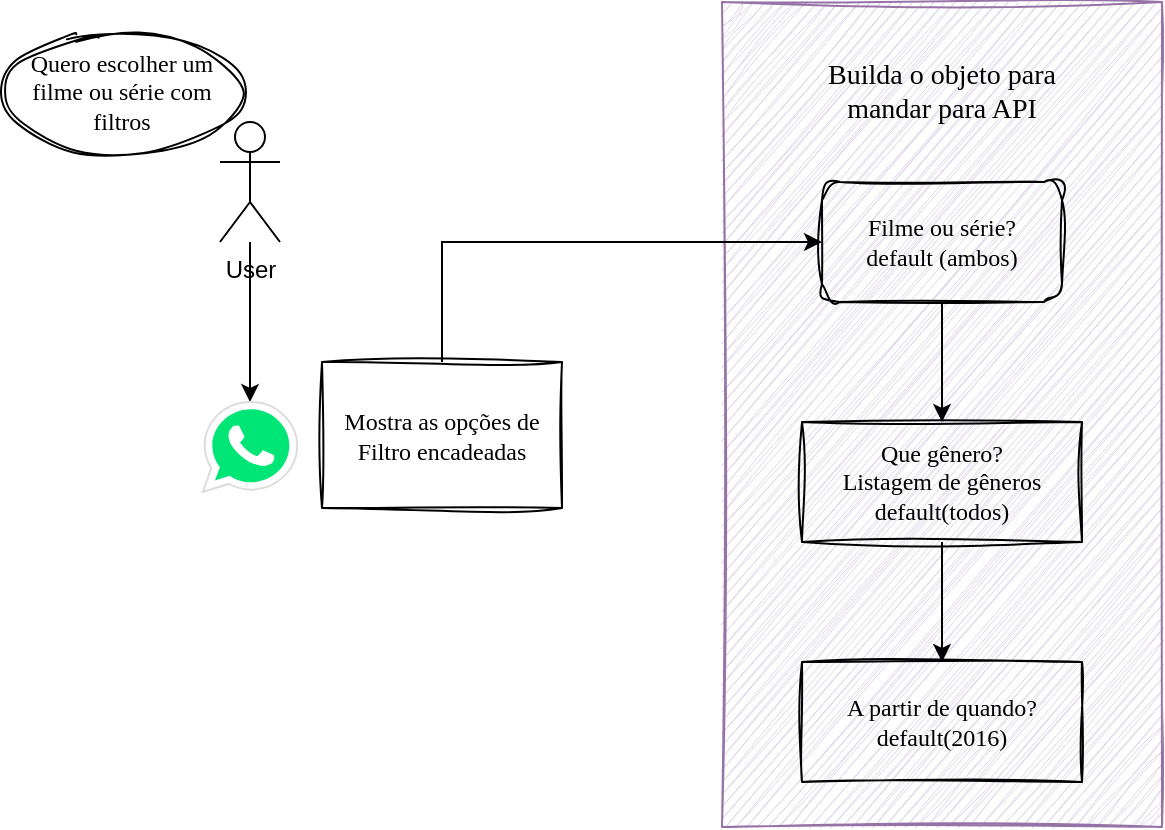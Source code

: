 <mxfile version="23.1.3" type="github">
  <diagram name="Page-1" id="z3uIDyGecTTQ6y1Qb607">
    <mxGraphModel dx="819" dy="453" grid="1" gridSize="10" guides="1" tooltips="1" connect="1" arrows="1" fold="1" page="1" pageScale="1" pageWidth="827" pageHeight="1169" math="0" shadow="0">
      <root>
        <mxCell id="0" />
        <mxCell id="1" parent="0" />
        <mxCell id="cnTBpwzU_P2CvcH9niUu-26" value="" style="rounded=0;whiteSpace=wrap;html=1;imageAspect=1;fillColor=#e1d5e7;strokeColor=#9673a6;sketch=1;curveFitting=1;jiggle=2;" vertex="1" parent="1">
          <mxGeometry x="650" y="70" width="220" height="412.5" as="geometry" />
        </mxCell>
        <mxCell id="cnTBpwzU_P2CvcH9niUu-9" style="edgeStyle=orthogonalEdgeStyle;rounded=0;orthogonalLoop=1;jettySize=auto;html=1;" edge="1" parent="1" source="cnTBpwzU_P2CvcH9niUu-4" target="cnTBpwzU_P2CvcH9niUu-5">
          <mxGeometry relative="1" as="geometry" />
        </mxCell>
        <mxCell id="cnTBpwzU_P2CvcH9niUu-4" value="&lt;div&gt;User&lt;/div&gt;" style="shape=umlActor;verticalLabelPosition=bottom;verticalAlign=top;html=1;" vertex="1" parent="1">
          <mxGeometry x="399" y="130" width="30" height="60" as="geometry" />
        </mxCell>
        <mxCell id="cnTBpwzU_P2CvcH9niUu-5" value="" style="dashed=0;outlineConnect=0;html=1;align=center;labelPosition=center;verticalLabelPosition=bottom;verticalAlign=top;shape=mxgraph.weblogos.whatsapp;fillColor=#00E676;strokeColor=#dddddd" vertex="1" parent="1">
          <mxGeometry x="390.4" y="270" width="47.2" height="45" as="geometry" />
        </mxCell>
        <mxCell id="cnTBpwzU_P2CvcH9niUu-6" value="Quero escolher um filme ou série com filtros" style="ellipse;whiteSpace=wrap;html=1;fontFamily=Indie Flower;fontSource=https%3A%2F%2Ffonts.googleapis.com%2Fcss%3Ffamily%3DIndie%2BFlower;sketch=1;curveFitting=1;jiggle=2;" vertex="1" parent="1">
          <mxGeometry x="290" y="85" width="120" height="60" as="geometry" />
        </mxCell>
        <mxCell id="cnTBpwzU_P2CvcH9niUu-12" style="edgeStyle=orthogonalEdgeStyle;rounded=0;orthogonalLoop=1;jettySize=auto;html=1;entryX=0;entryY=0.5;entryDx=0;entryDy=0;" edge="1" parent="1" source="cnTBpwzU_P2CvcH9niUu-10" target="cnTBpwzU_P2CvcH9niUu-11">
          <mxGeometry relative="1" as="geometry">
            <Array as="points">
              <mxPoint x="510" y="190" />
            </Array>
          </mxGeometry>
        </mxCell>
        <mxCell id="cnTBpwzU_P2CvcH9niUu-10" value="Mostra as opções de Filtro encadeadas" style="rounded=0;whiteSpace=wrap;html=1;sketch=1;curveFitting=1;jiggle=2;fillColor=none;fontFamily=Indie Flower;fontSource=https%3A%2F%2Ffonts.googleapis.com%2Fcss%3Ffamily%3DIndie%2BFlower;" vertex="1" parent="1">
          <mxGeometry x="450" y="250" width="120" height="73" as="geometry" />
        </mxCell>
        <mxCell id="cnTBpwzU_P2CvcH9niUu-14" style="edgeStyle=orthogonalEdgeStyle;rounded=0;orthogonalLoop=1;jettySize=auto;html=1;" edge="1" parent="1" source="cnTBpwzU_P2CvcH9niUu-11" target="cnTBpwzU_P2CvcH9niUu-13">
          <mxGeometry relative="1" as="geometry" />
        </mxCell>
        <mxCell id="cnTBpwzU_P2CvcH9niUu-11" value="&lt;div&gt;Filme ou série?&lt;/div&gt;&lt;div&gt;default (ambos)&lt;br&gt;&lt;/div&gt;" style="rounded=1;whiteSpace=wrap;html=1;glass=0;sketch=1;curveFitting=1;jiggle=2;fillColor=none;fontFamily=Indie Flower;fontSource=https%3A%2F%2Ffonts.googleapis.com%2Fcss%3Ffamily%3DIndie%2BFlower;" vertex="1" parent="1">
          <mxGeometry x="700" y="160" width="120" height="60" as="geometry" />
        </mxCell>
        <mxCell id="cnTBpwzU_P2CvcH9niUu-18" style="edgeStyle=orthogonalEdgeStyle;rounded=0;orthogonalLoop=1;jettySize=auto;html=1;" edge="1" parent="1" source="cnTBpwzU_P2CvcH9niUu-13" target="cnTBpwzU_P2CvcH9niUu-16">
          <mxGeometry relative="1" as="geometry" />
        </mxCell>
        <mxCell id="cnTBpwzU_P2CvcH9niUu-13" value="&lt;div&gt;Que gênero?&lt;/div&gt;&lt;div&gt;Listagem de gêneros&lt;/div&gt;&lt;div&gt;default(todos)&lt;br&gt;&lt;/div&gt;" style="rounded=0;whiteSpace=wrap;html=1;sketch=1;curveFitting=1;jiggle=2;fillColor=none;fontFamily=Indie Flower;fontSource=https%3A%2F%2Ffonts.googleapis.com%2Fcss%3Ffamily%3DIndie%2BFlower;" vertex="1" parent="1">
          <mxGeometry x="690" y="280" width="140" height="60" as="geometry" />
        </mxCell>
        <mxCell id="cnTBpwzU_P2CvcH9niUu-16" value="&lt;div&gt;A partir de quando?&lt;/div&gt;&lt;div&gt;default(2016)&lt;br&gt;&lt;/div&gt;" style="rounded=0;whiteSpace=wrap;html=1;sketch=1;curveFitting=1;jiggle=2;fillColor=none;fontFamily=Indie Flower;fontSource=https%3A%2F%2Ffonts.googleapis.com%2Fcss%3Ffamily%3DIndie%2BFlower;" vertex="1" parent="1">
          <mxGeometry x="690" y="400" width="140" height="60" as="geometry" />
        </mxCell>
        <mxCell id="cnTBpwzU_P2CvcH9niUu-25" value="Builda o objeto para mandar para API" style="text;html=1;align=center;verticalAlign=middle;whiteSpace=wrap;rounded=0;glass=0;shadow=0;fillColor=none;fontFamily=Indie Flower;fontSource=https%3A%2F%2Ffonts.googleapis.com%2Fcss%3Ffamily%3DIndie%2BFlower;fontSize=14;" vertex="1" parent="1">
          <mxGeometry x="700" y="100" width="120" height="30" as="geometry" />
        </mxCell>
      </root>
    </mxGraphModel>
  </diagram>
</mxfile>
